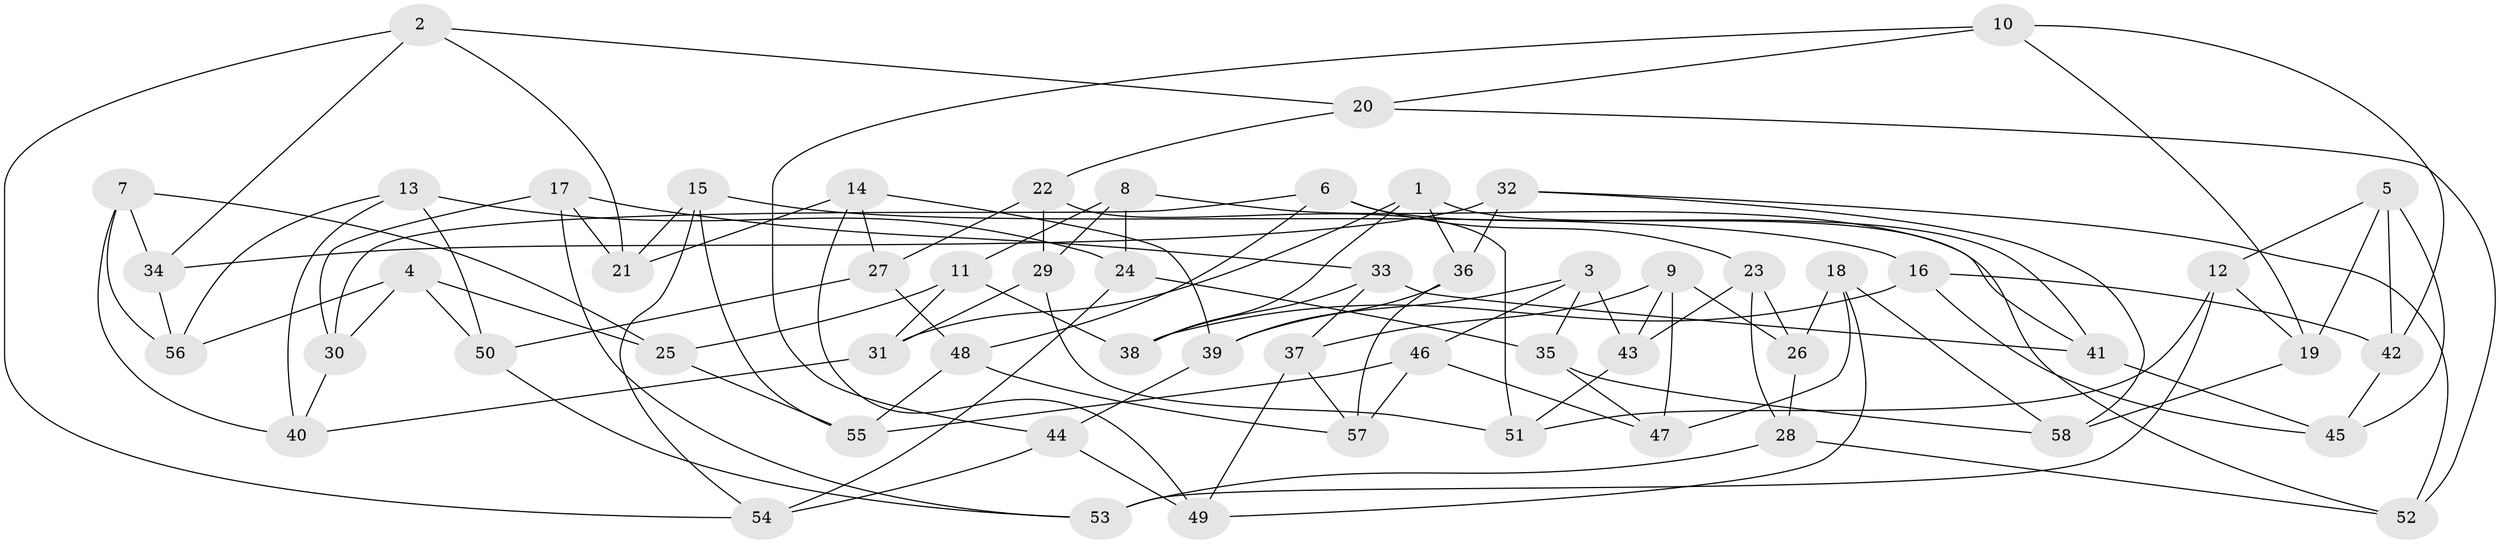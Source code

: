 // Generated by graph-tools (version 1.1) at 2025/11/02/27/25 16:11:44]
// undirected, 58 vertices, 116 edges
graph export_dot {
graph [start="1"]
  node [color=gray90,style=filled];
  1;
  2;
  3;
  4;
  5;
  6;
  7;
  8;
  9;
  10;
  11;
  12;
  13;
  14;
  15;
  16;
  17;
  18;
  19;
  20;
  21;
  22;
  23;
  24;
  25;
  26;
  27;
  28;
  29;
  30;
  31;
  32;
  33;
  34;
  35;
  36;
  37;
  38;
  39;
  40;
  41;
  42;
  43;
  44;
  45;
  46;
  47;
  48;
  49;
  50;
  51;
  52;
  53;
  54;
  55;
  56;
  57;
  58;
  1 -- 52;
  1 -- 31;
  1 -- 38;
  1 -- 36;
  2 -- 21;
  2 -- 54;
  2 -- 34;
  2 -- 20;
  3 -- 39;
  3 -- 46;
  3 -- 43;
  3 -- 35;
  4 -- 25;
  4 -- 56;
  4 -- 50;
  4 -- 30;
  5 -- 45;
  5 -- 12;
  5 -- 19;
  5 -- 42;
  6 -- 30;
  6 -- 23;
  6 -- 41;
  6 -- 48;
  7 -- 56;
  7 -- 34;
  7 -- 25;
  7 -- 40;
  8 -- 29;
  8 -- 24;
  8 -- 41;
  8 -- 11;
  9 -- 37;
  9 -- 47;
  9 -- 43;
  9 -- 26;
  10 -- 42;
  10 -- 44;
  10 -- 20;
  10 -- 19;
  11 -- 38;
  11 -- 25;
  11 -- 31;
  12 -- 53;
  12 -- 19;
  12 -- 51;
  13 -- 40;
  13 -- 50;
  13 -- 24;
  13 -- 56;
  14 -- 27;
  14 -- 39;
  14 -- 21;
  14 -- 49;
  15 -- 54;
  15 -- 16;
  15 -- 21;
  15 -- 55;
  16 -- 38;
  16 -- 42;
  16 -- 45;
  17 -- 33;
  17 -- 53;
  17 -- 30;
  17 -- 21;
  18 -- 47;
  18 -- 58;
  18 -- 26;
  18 -- 49;
  19 -- 58;
  20 -- 22;
  20 -- 52;
  22 -- 27;
  22 -- 29;
  22 -- 51;
  23 -- 43;
  23 -- 28;
  23 -- 26;
  24 -- 35;
  24 -- 54;
  25 -- 55;
  26 -- 28;
  27 -- 50;
  27 -- 48;
  28 -- 53;
  28 -- 52;
  29 -- 31;
  29 -- 51;
  30 -- 40;
  31 -- 40;
  32 -- 58;
  32 -- 52;
  32 -- 34;
  32 -- 36;
  33 -- 41;
  33 -- 38;
  33 -- 37;
  34 -- 56;
  35 -- 47;
  35 -- 58;
  36 -- 57;
  36 -- 39;
  37 -- 57;
  37 -- 49;
  39 -- 44;
  41 -- 45;
  42 -- 45;
  43 -- 51;
  44 -- 49;
  44 -- 54;
  46 -- 47;
  46 -- 55;
  46 -- 57;
  48 -- 57;
  48 -- 55;
  50 -- 53;
}
